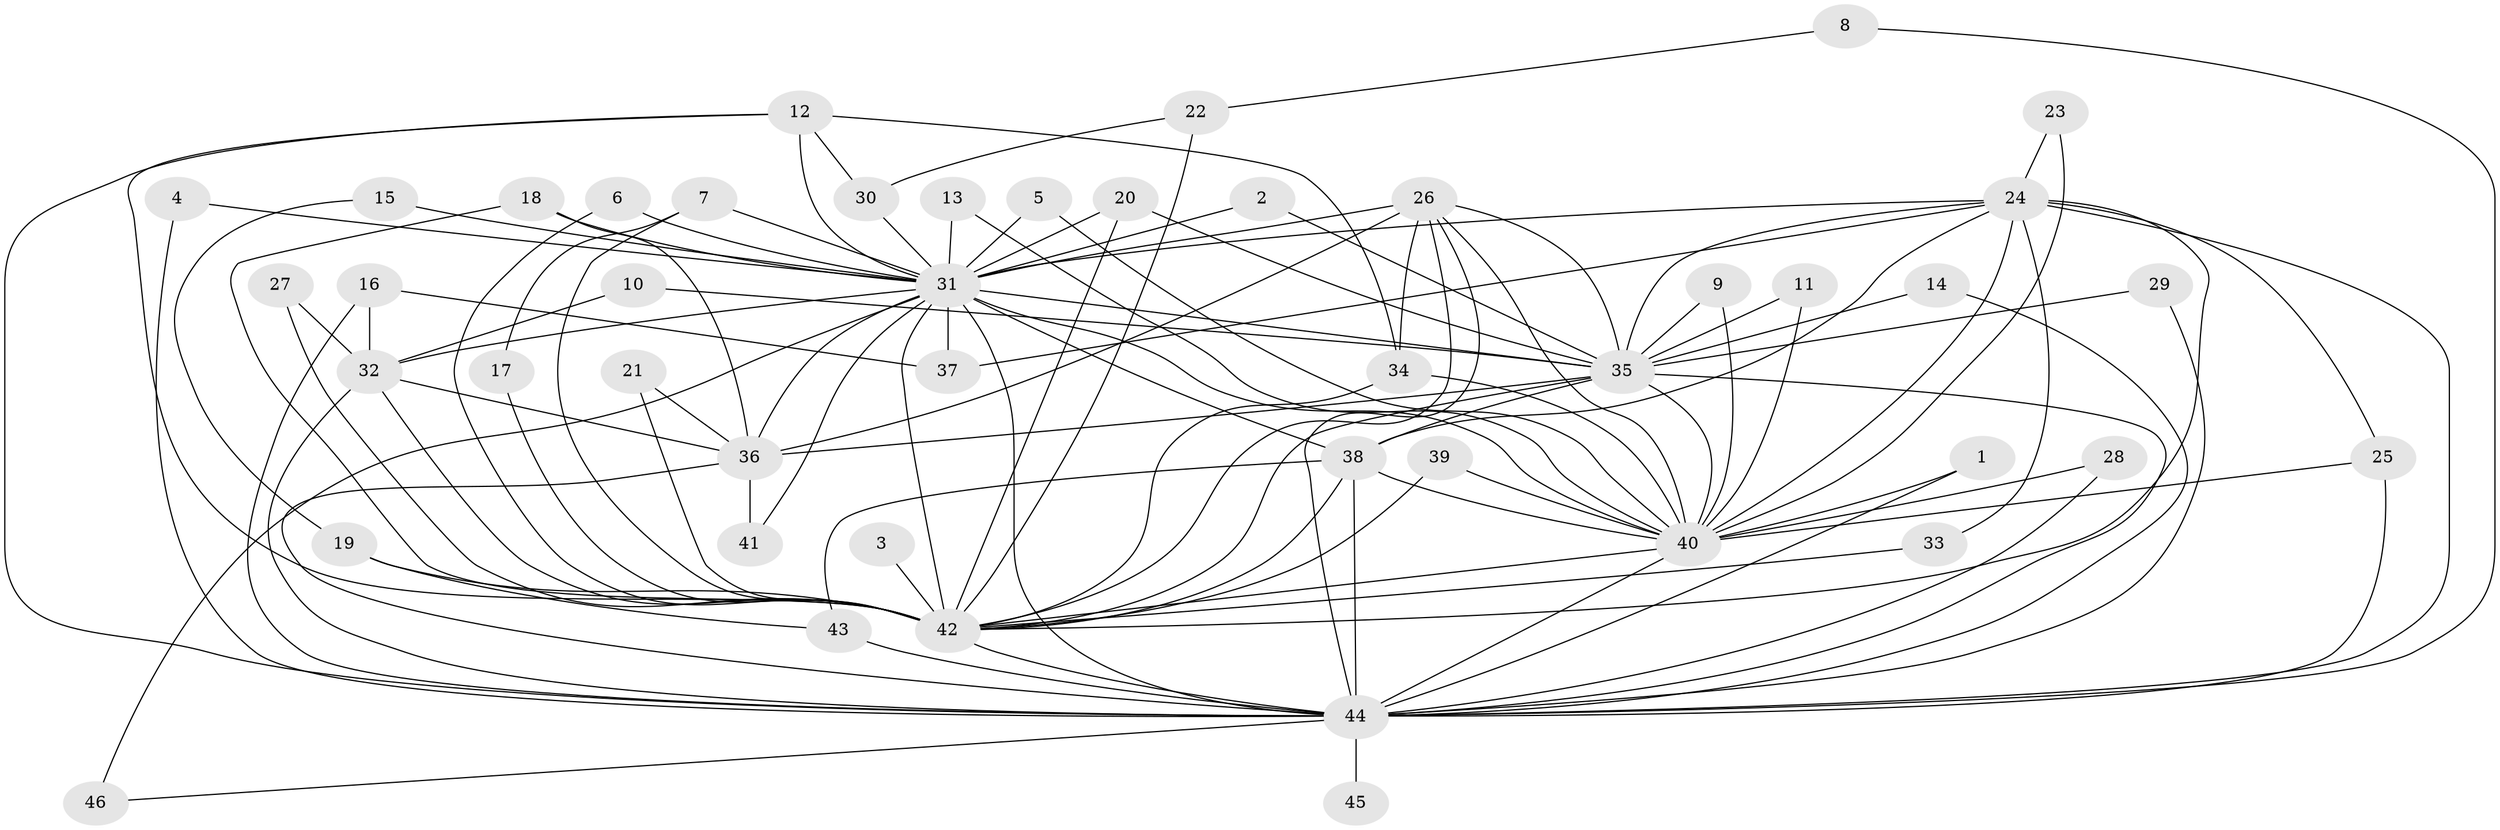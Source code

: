 // original degree distribution, {22: 0.021739130434782608, 15: 0.021739130434782608, 11: 0.010869565217391304, 29: 0.010869565217391304, 21: 0.010869565217391304, 16: 0.021739130434782608, 33: 0.010869565217391304, 2: 0.5434782608695652, 5: 0.06521739130434782, 4: 0.06521739130434782, 3: 0.20652173913043478, 7: 0.010869565217391304}
// Generated by graph-tools (version 1.1) at 2025/49/03/09/25 03:49:34]
// undirected, 46 vertices, 111 edges
graph export_dot {
graph [start="1"]
  node [color=gray90,style=filled];
  1;
  2;
  3;
  4;
  5;
  6;
  7;
  8;
  9;
  10;
  11;
  12;
  13;
  14;
  15;
  16;
  17;
  18;
  19;
  20;
  21;
  22;
  23;
  24;
  25;
  26;
  27;
  28;
  29;
  30;
  31;
  32;
  33;
  34;
  35;
  36;
  37;
  38;
  39;
  40;
  41;
  42;
  43;
  44;
  45;
  46;
  1 -- 40 [weight=1.0];
  1 -- 44 [weight=1.0];
  2 -- 31 [weight=1.0];
  2 -- 35 [weight=1.0];
  3 -- 42 [weight=2.0];
  4 -- 31 [weight=1.0];
  4 -- 44 [weight=1.0];
  5 -- 31 [weight=2.0];
  5 -- 40 [weight=1.0];
  6 -- 31 [weight=1.0];
  6 -- 42 [weight=1.0];
  7 -- 17 [weight=1.0];
  7 -- 31 [weight=1.0];
  7 -- 42 [weight=1.0];
  8 -- 22 [weight=1.0];
  8 -- 44 [weight=1.0];
  9 -- 35 [weight=1.0];
  9 -- 40 [weight=1.0];
  10 -- 32 [weight=1.0];
  10 -- 35 [weight=1.0];
  11 -- 35 [weight=1.0];
  11 -- 40 [weight=1.0];
  12 -- 30 [weight=1.0];
  12 -- 31 [weight=1.0];
  12 -- 34 [weight=1.0];
  12 -- 42 [weight=1.0];
  12 -- 44 [weight=1.0];
  13 -- 31 [weight=1.0];
  13 -- 40 [weight=1.0];
  14 -- 35 [weight=1.0];
  14 -- 44 [weight=1.0];
  15 -- 19 [weight=1.0];
  15 -- 31 [weight=1.0];
  16 -- 32 [weight=1.0];
  16 -- 37 [weight=1.0];
  16 -- 44 [weight=1.0];
  17 -- 42 [weight=1.0];
  18 -- 31 [weight=1.0];
  18 -- 36 [weight=1.0];
  18 -- 42 [weight=1.0];
  19 -- 42 [weight=2.0];
  19 -- 43 [weight=1.0];
  20 -- 31 [weight=1.0];
  20 -- 35 [weight=1.0];
  20 -- 42 [weight=1.0];
  21 -- 36 [weight=1.0];
  21 -- 42 [weight=1.0];
  22 -- 30 [weight=1.0];
  22 -- 42 [weight=2.0];
  23 -- 24 [weight=1.0];
  23 -- 40 [weight=1.0];
  24 -- 25 [weight=1.0];
  24 -- 31 [weight=2.0];
  24 -- 33 [weight=1.0];
  24 -- 35 [weight=2.0];
  24 -- 37 [weight=2.0];
  24 -- 38 [weight=1.0];
  24 -- 40 [weight=2.0];
  24 -- 42 [weight=4.0];
  24 -- 44 [weight=2.0];
  25 -- 40 [weight=1.0];
  25 -- 44 [weight=1.0];
  26 -- 31 [weight=1.0];
  26 -- 34 [weight=1.0];
  26 -- 35 [weight=1.0];
  26 -- 36 [weight=1.0];
  26 -- 40 [weight=1.0];
  26 -- 42 [weight=1.0];
  26 -- 44 [weight=1.0];
  27 -- 32 [weight=1.0];
  27 -- 42 [weight=1.0];
  28 -- 40 [weight=1.0];
  28 -- 44 [weight=1.0];
  29 -- 35 [weight=2.0];
  29 -- 44 [weight=1.0];
  30 -- 31 [weight=1.0];
  31 -- 32 [weight=1.0];
  31 -- 35 [weight=4.0];
  31 -- 36 [weight=2.0];
  31 -- 37 [weight=1.0];
  31 -- 38 [weight=3.0];
  31 -- 40 [weight=2.0];
  31 -- 41 [weight=2.0];
  31 -- 42 [weight=4.0];
  31 -- 44 [weight=3.0];
  31 -- 46 [weight=2.0];
  32 -- 36 [weight=1.0];
  32 -- 42 [weight=2.0];
  32 -- 44 [weight=1.0];
  33 -- 42 [weight=1.0];
  34 -- 40 [weight=1.0];
  34 -- 42 [weight=1.0];
  35 -- 36 [weight=1.0];
  35 -- 38 [weight=2.0];
  35 -- 40 [weight=2.0];
  35 -- 42 [weight=4.0];
  35 -- 44 [weight=3.0];
  36 -- 41 [weight=1.0];
  36 -- 44 [weight=1.0];
  38 -- 40 [weight=1.0];
  38 -- 42 [weight=2.0];
  38 -- 43 [weight=1.0];
  38 -- 44 [weight=2.0];
  39 -- 40 [weight=1.0];
  39 -- 42 [weight=1.0];
  40 -- 42 [weight=2.0];
  40 -- 44 [weight=1.0];
  42 -- 44 [weight=2.0];
  43 -- 44 [weight=2.0];
  44 -- 45 [weight=2.0];
  44 -- 46 [weight=1.0];
}
